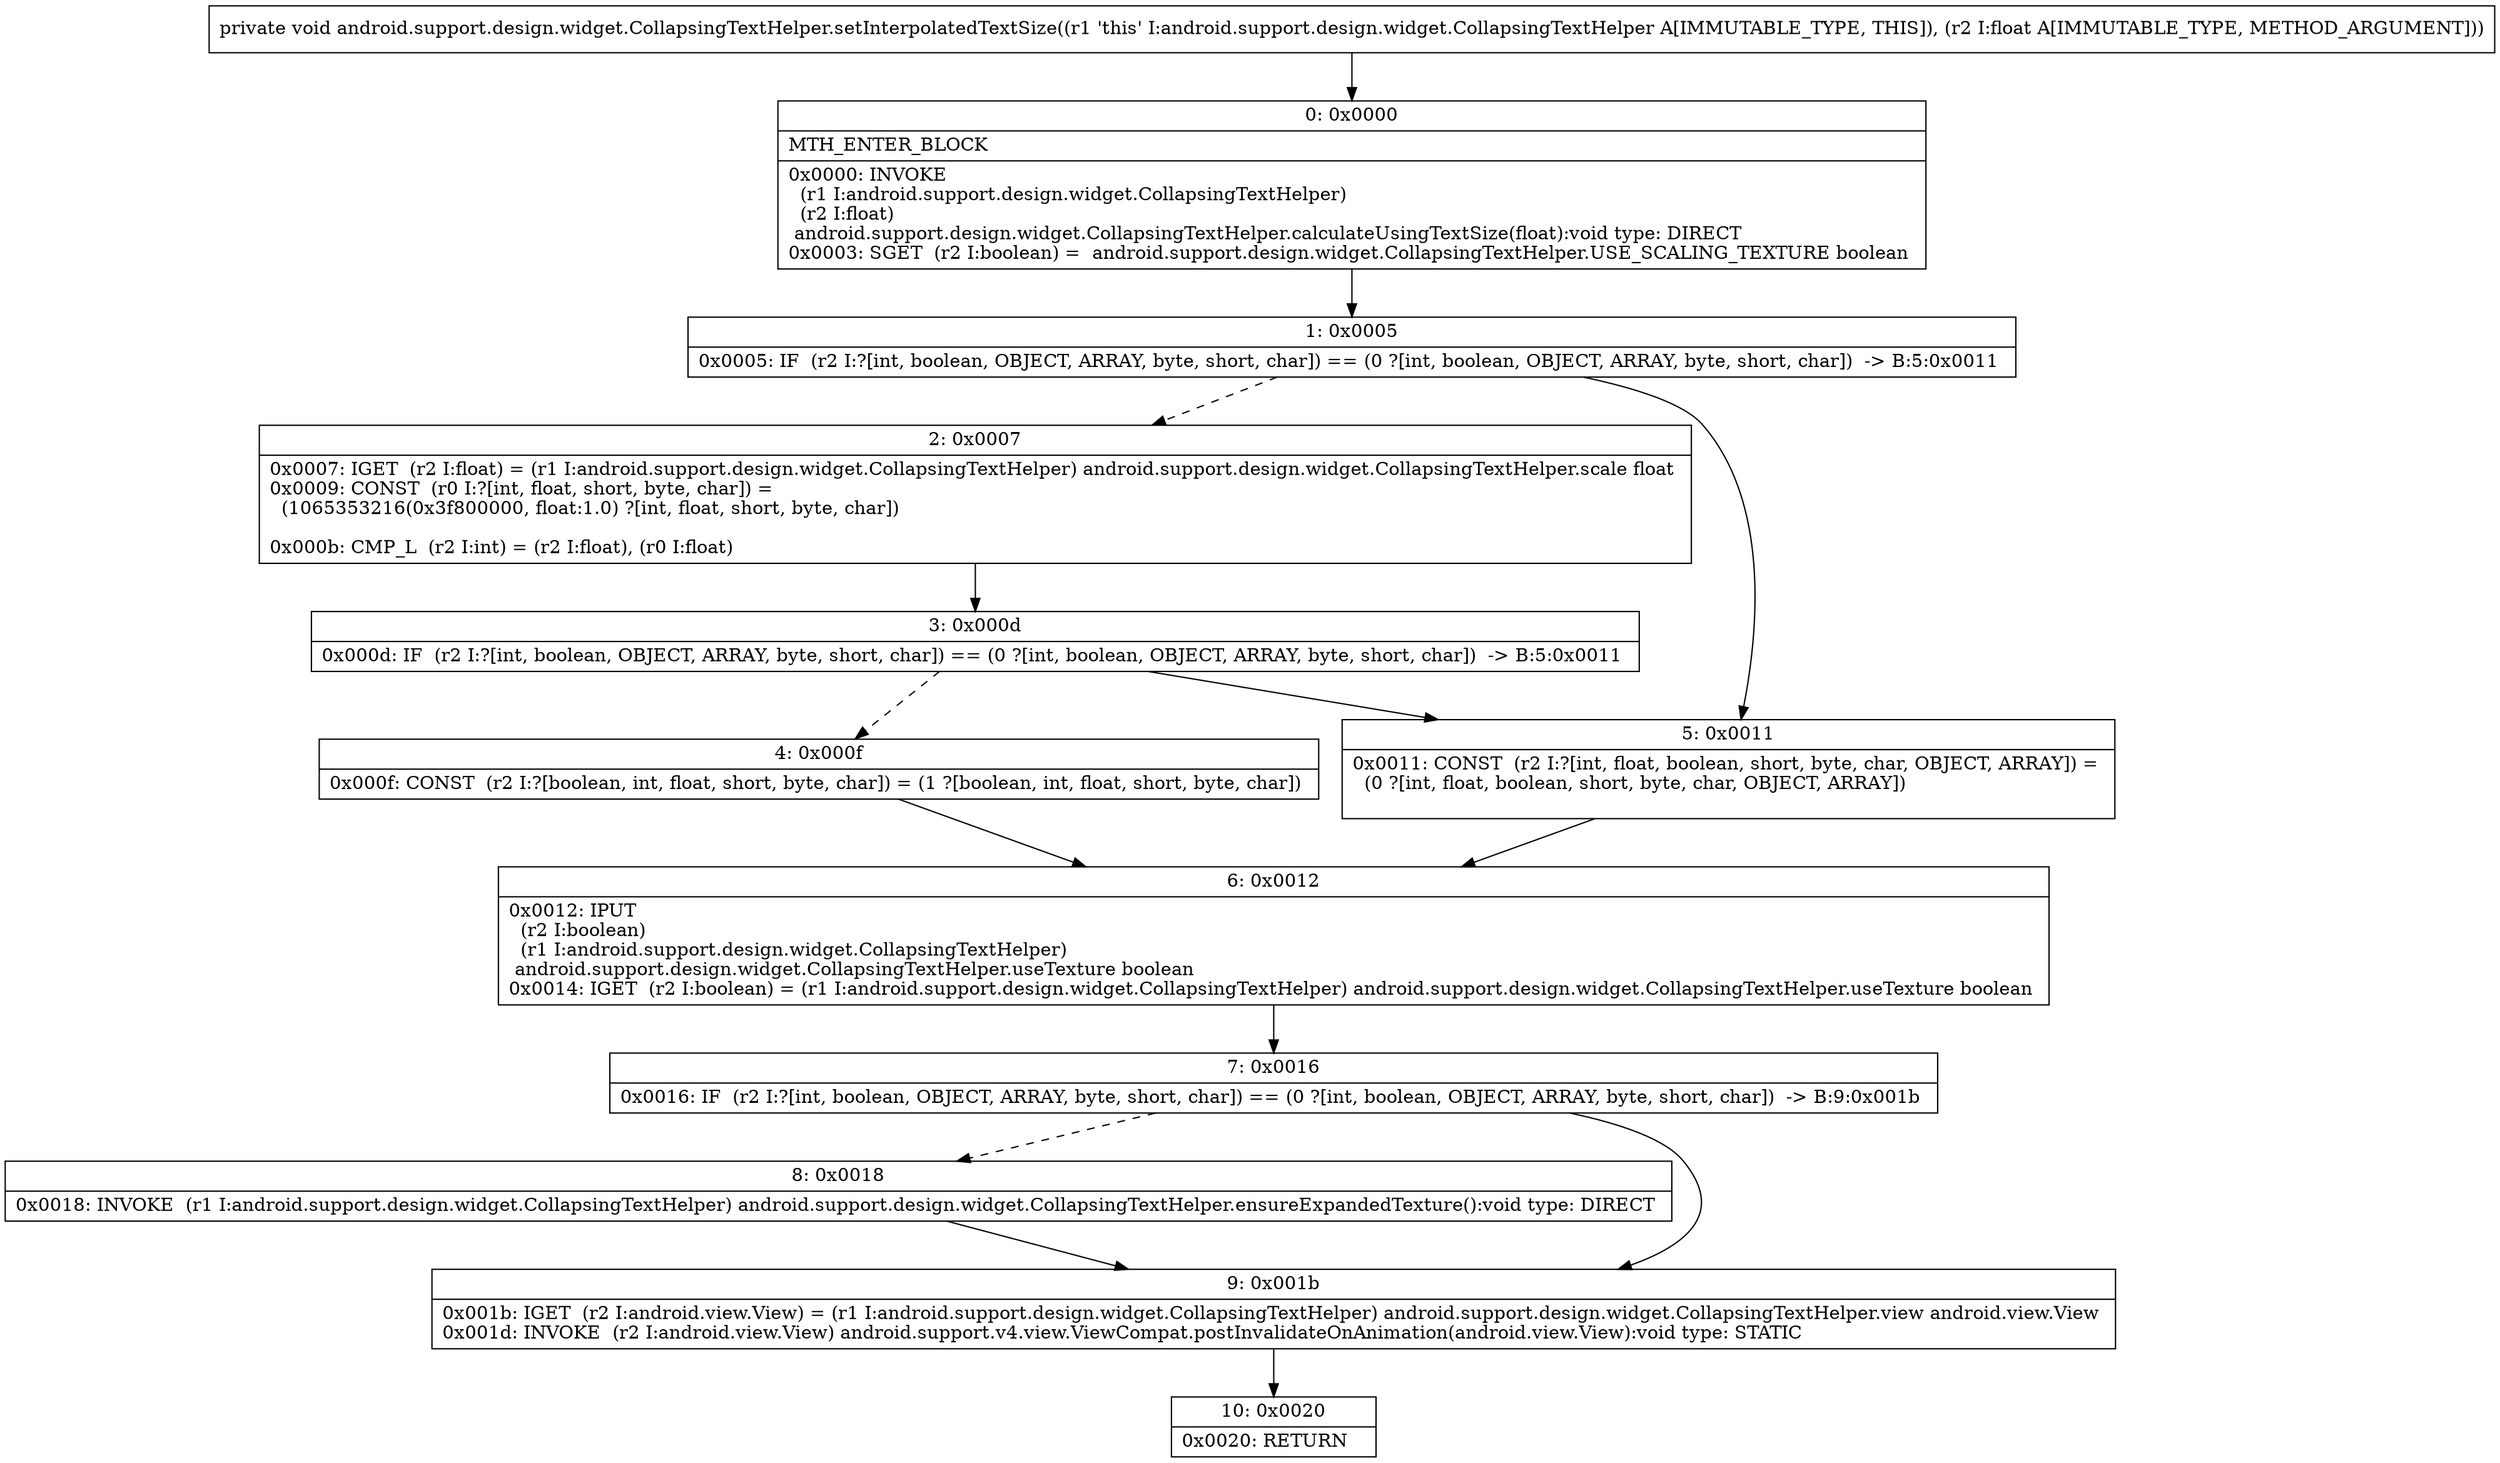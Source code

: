 digraph "CFG forandroid.support.design.widget.CollapsingTextHelper.setInterpolatedTextSize(F)V" {
Node_0 [shape=record,label="{0\:\ 0x0000|MTH_ENTER_BLOCK\l|0x0000: INVOKE  \l  (r1 I:android.support.design.widget.CollapsingTextHelper)\l  (r2 I:float)\l android.support.design.widget.CollapsingTextHelper.calculateUsingTextSize(float):void type: DIRECT \l0x0003: SGET  (r2 I:boolean) =  android.support.design.widget.CollapsingTextHelper.USE_SCALING_TEXTURE boolean \l}"];
Node_1 [shape=record,label="{1\:\ 0x0005|0x0005: IF  (r2 I:?[int, boolean, OBJECT, ARRAY, byte, short, char]) == (0 ?[int, boolean, OBJECT, ARRAY, byte, short, char])  \-\> B:5:0x0011 \l}"];
Node_2 [shape=record,label="{2\:\ 0x0007|0x0007: IGET  (r2 I:float) = (r1 I:android.support.design.widget.CollapsingTextHelper) android.support.design.widget.CollapsingTextHelper.scale float \l0x0009: CONST  (r0 I:?[int, float, short, byte, char]) = \l  (1065353216(0x3f800000, float:1.0) ?[int, float, short, byte, char])\l \l0x000b: CMP_L  (r2 I:int) = (r2 I:float), (r0 I:float) \l}"];
Node_3 [shape=record,label="{3\:\ 0x000d|0x000d: IF  (r2 I:?[int, boolean, OBJECT, ARRAY, byte, short, char]) == (0 ?[int, boolean, OBJECT, ARRAY, byte, short, char])  \-\> B:5:0x0011 \l}"];
Node_4 [shape=record,label="{4\:\ 0x000f|0x000f: CONST  (r2 I:?[boolean, int, float, short, byte, char]) = (1 ?[boolean, int, float, short, byte, char]) \l}"];
Node_5 [shape=record,label="{5\:\ 0x0011|0x0011: CONST  (r2 I:?[int, float, boolean, short, byte, char, OBJECT, ARRAY]) = \l  (0 ?[int, float, boolean, short, byte, char, OBJECT, ARRAY])\l \l}"];
Node_6 [shape=record,label="{6\:\ 0x0012|0x0012: IPUT  \l  (r2 I:boolean)\l  (r1 I:android.support.design.widget.CollapsingTextHelper)\l android.support.design.widget.CollapsingTextHelper.useTexture boolean \l0x0014: IGET  (r2 I:boolean) = (r1 I:android.support.design.widget.CollapsingTextHelper) android.support.design.widget.CollapsingTextHelper.useTexture boolean \l}"];
Node_7 [shape=record,label="{7\:\ 0x0016|0x0016: IF  (r2 I:?[int, boolean, OBJECT, ARRAY, byte, short, char]) == (0 ?[int, boolean, OBJECT, ARRAY, byte, short, char])  \-\> B:9:0x001b \l}"];
Node_8 [shape=record,label="{8\:\ 0x0018|0x0018: INVOKE  (r1 I:android.support.design.widget.CollapsingTextHelper) android.support.design.widget.CollapsingTextHelper.ensureExpandedTexture():void type: DIRECT \l}"];
Node_9 [shape=record,label="{9\:\ 0x001b|0x001b: IGET  (r2 I:android.view.View) = (r1 I:android.support.design.widget.CollapsingTextHelper) android.support.design.widget.CollapsingTextHelper.view android.view.View \l0x001d: INVOKE  (r2 I:android.view.View) android.support.v4.view.ViewCompat.postInvalidateOnAnimation(android.view.View):void type: STATIC \l}"];
Node_10 [shape=record,label="{10\:\ 0x0020|0x0020: RETURN   \l}"];
MethodNode[shape=record,label="{private void android.support.design.widget.CollapsingTextHelper.setInterpolatedTextSize((r1 'this' I:android.support.design.widget.CollapsingTextHelper A[IMMUTABLE_TYPE, THIS]), (r2 I:float A[IMMUTABLE_TYPE, METHOD_ARGUMENT])) }"];
MethodNode -> Node_0;
Node_0 -> Node_1;
Node_1 -> Node_2[style=dashed];
Node_1 -> Node_5;
Node_2 -> Node_3;
Node_3 -> Node_4[style=dashed];
Node_3 -> Node_5;
Node_4 -> Node_6;
Node_5 -> Node_6;
Node_6 -> Node_7;
Node_7 -> Node_8[style=dashed];
Node_7 -> Node_9;
Node_8 -> Node_9;
Node_9 -> Node_10;
}

